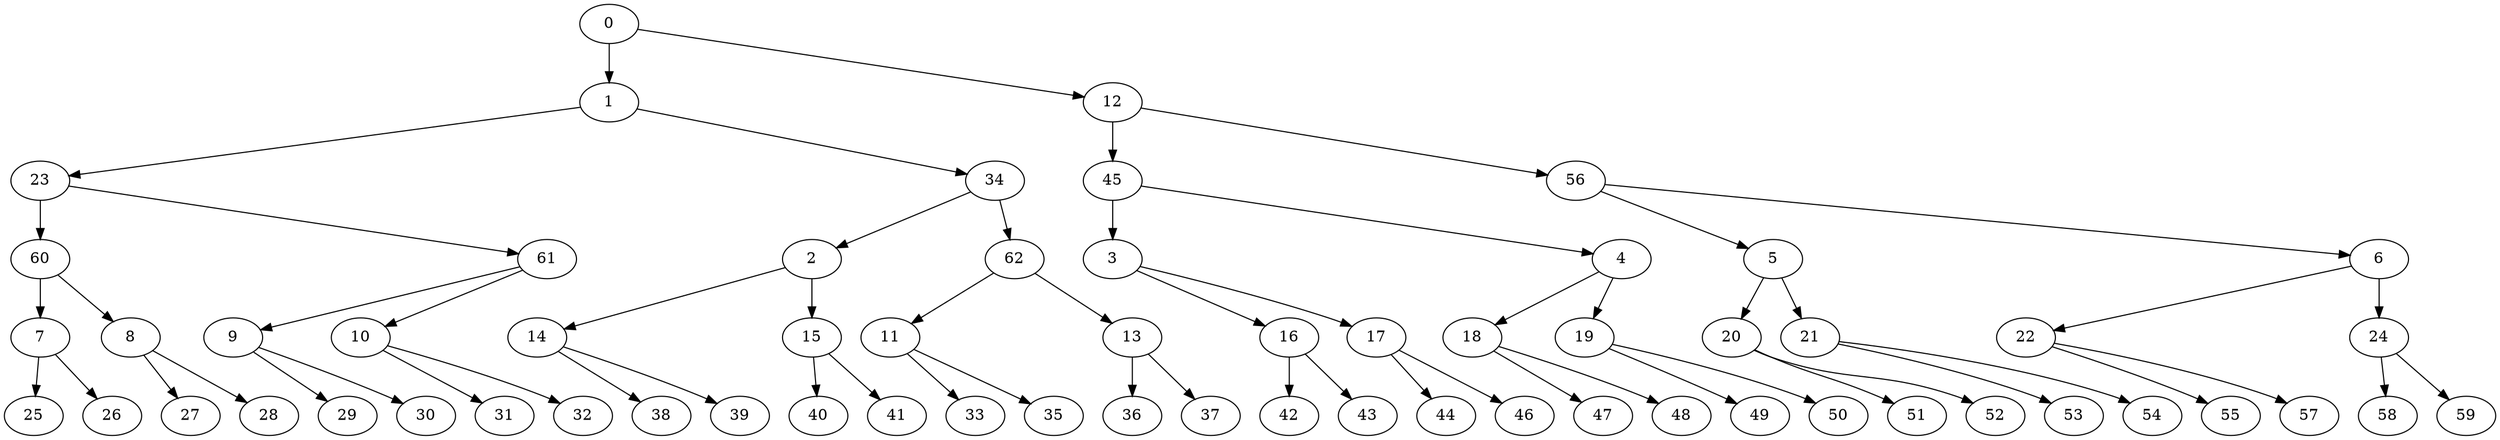 digraph g {
0;
1;
2;
3;
4;
5;
6;
7;
8;
9;
10;
11;
12;
13;
14;
15;
16;
17;
18;
19;
20;
21;
22;
23;
24;
25;
26;
27;
28;
29;
30;
31;
32;
33;
34;
35;
36;
37;
38;
39;
40;
41;
42;
43;
44;
45;
46;
47;
48;
49;
50;
51;
52;
53;
54;
55;
56;
57;
58;
59;
60;
61;
62;
0 -> 1 [weight=2];
0 -> 12 [weight=0];
1 -> 23 [weight=0];
1 -> 34 [weight=0];
2 -> 14 [weight=0];
2 -> 15 [weight=1];
3 -> 16 [weight=0];
3 -> 17 [weight=0];
4 -> 18 [weight=0];
4 -> 19 [weight=0];
5 -> 20 [weight=1];
5 -> 21 [weight=1];
6 -> 22 [weight=0];
6 -> 24 [weight=1];
7 -> 25 [weight=0];
7 -> 26 [weight=0];
8 -> 27 [weight=0];
8 -> 28 [weight=0];
9 -> 29 [weight=0];
9 -> 30 [weight=0];
10 -> 31 [weight=0];
10 -> 32 [weight=0];
11 -> 33 [weight=0];
11 -> 35 [weight=0];
12 -> 45 [weight=1];
12 -> 56 [weight=0];
13 -> 36 [weight=1];
13 -> 37 [weight=0];
14 -> 38 [weight=0];
14 -> 39 [weight=0];
15 -> 40 [weight=0];
15 -> 41 [weight=0];
16 -> 42 [weight=1];
16 -> 43 [weight=0];
17 -> 44 [weight=0];
17 -> 46 [weight=0];
18 -> 47 [weight=0];
18 -> 48 [weight=0];
19 -> 49 [weight=0];
19 -> 50 [weight=0];
20 -> 51 [weight=0];
20 -> 52 [weight=0];
21 -> 53 [weight=0];
21 -> 54 [weight=0];
22 -> 55 [weight=0];
22 -> 57 [weight=0];
23 -> 60 [weight=1];
23 -> 61 [weight=0];
24 -> 58 [weight=0];
24 -> 59 [weight=0];
34 -> 62 [weight=0];
34 -> 2 [weight=0];
45 -> 3 [weight=1];
45 -> 4 [weight=0];
56 -> 5 [weight=0];
56 -> 6 [weight=0];
60 -> 7 [weight=1];
60 -> 8 [weight=0];
61 -> 9 [weight=0];
61 -> 10 [weight=0];
62 -> 11 [weight=0];
62 -> 13 [weight=0];
}

